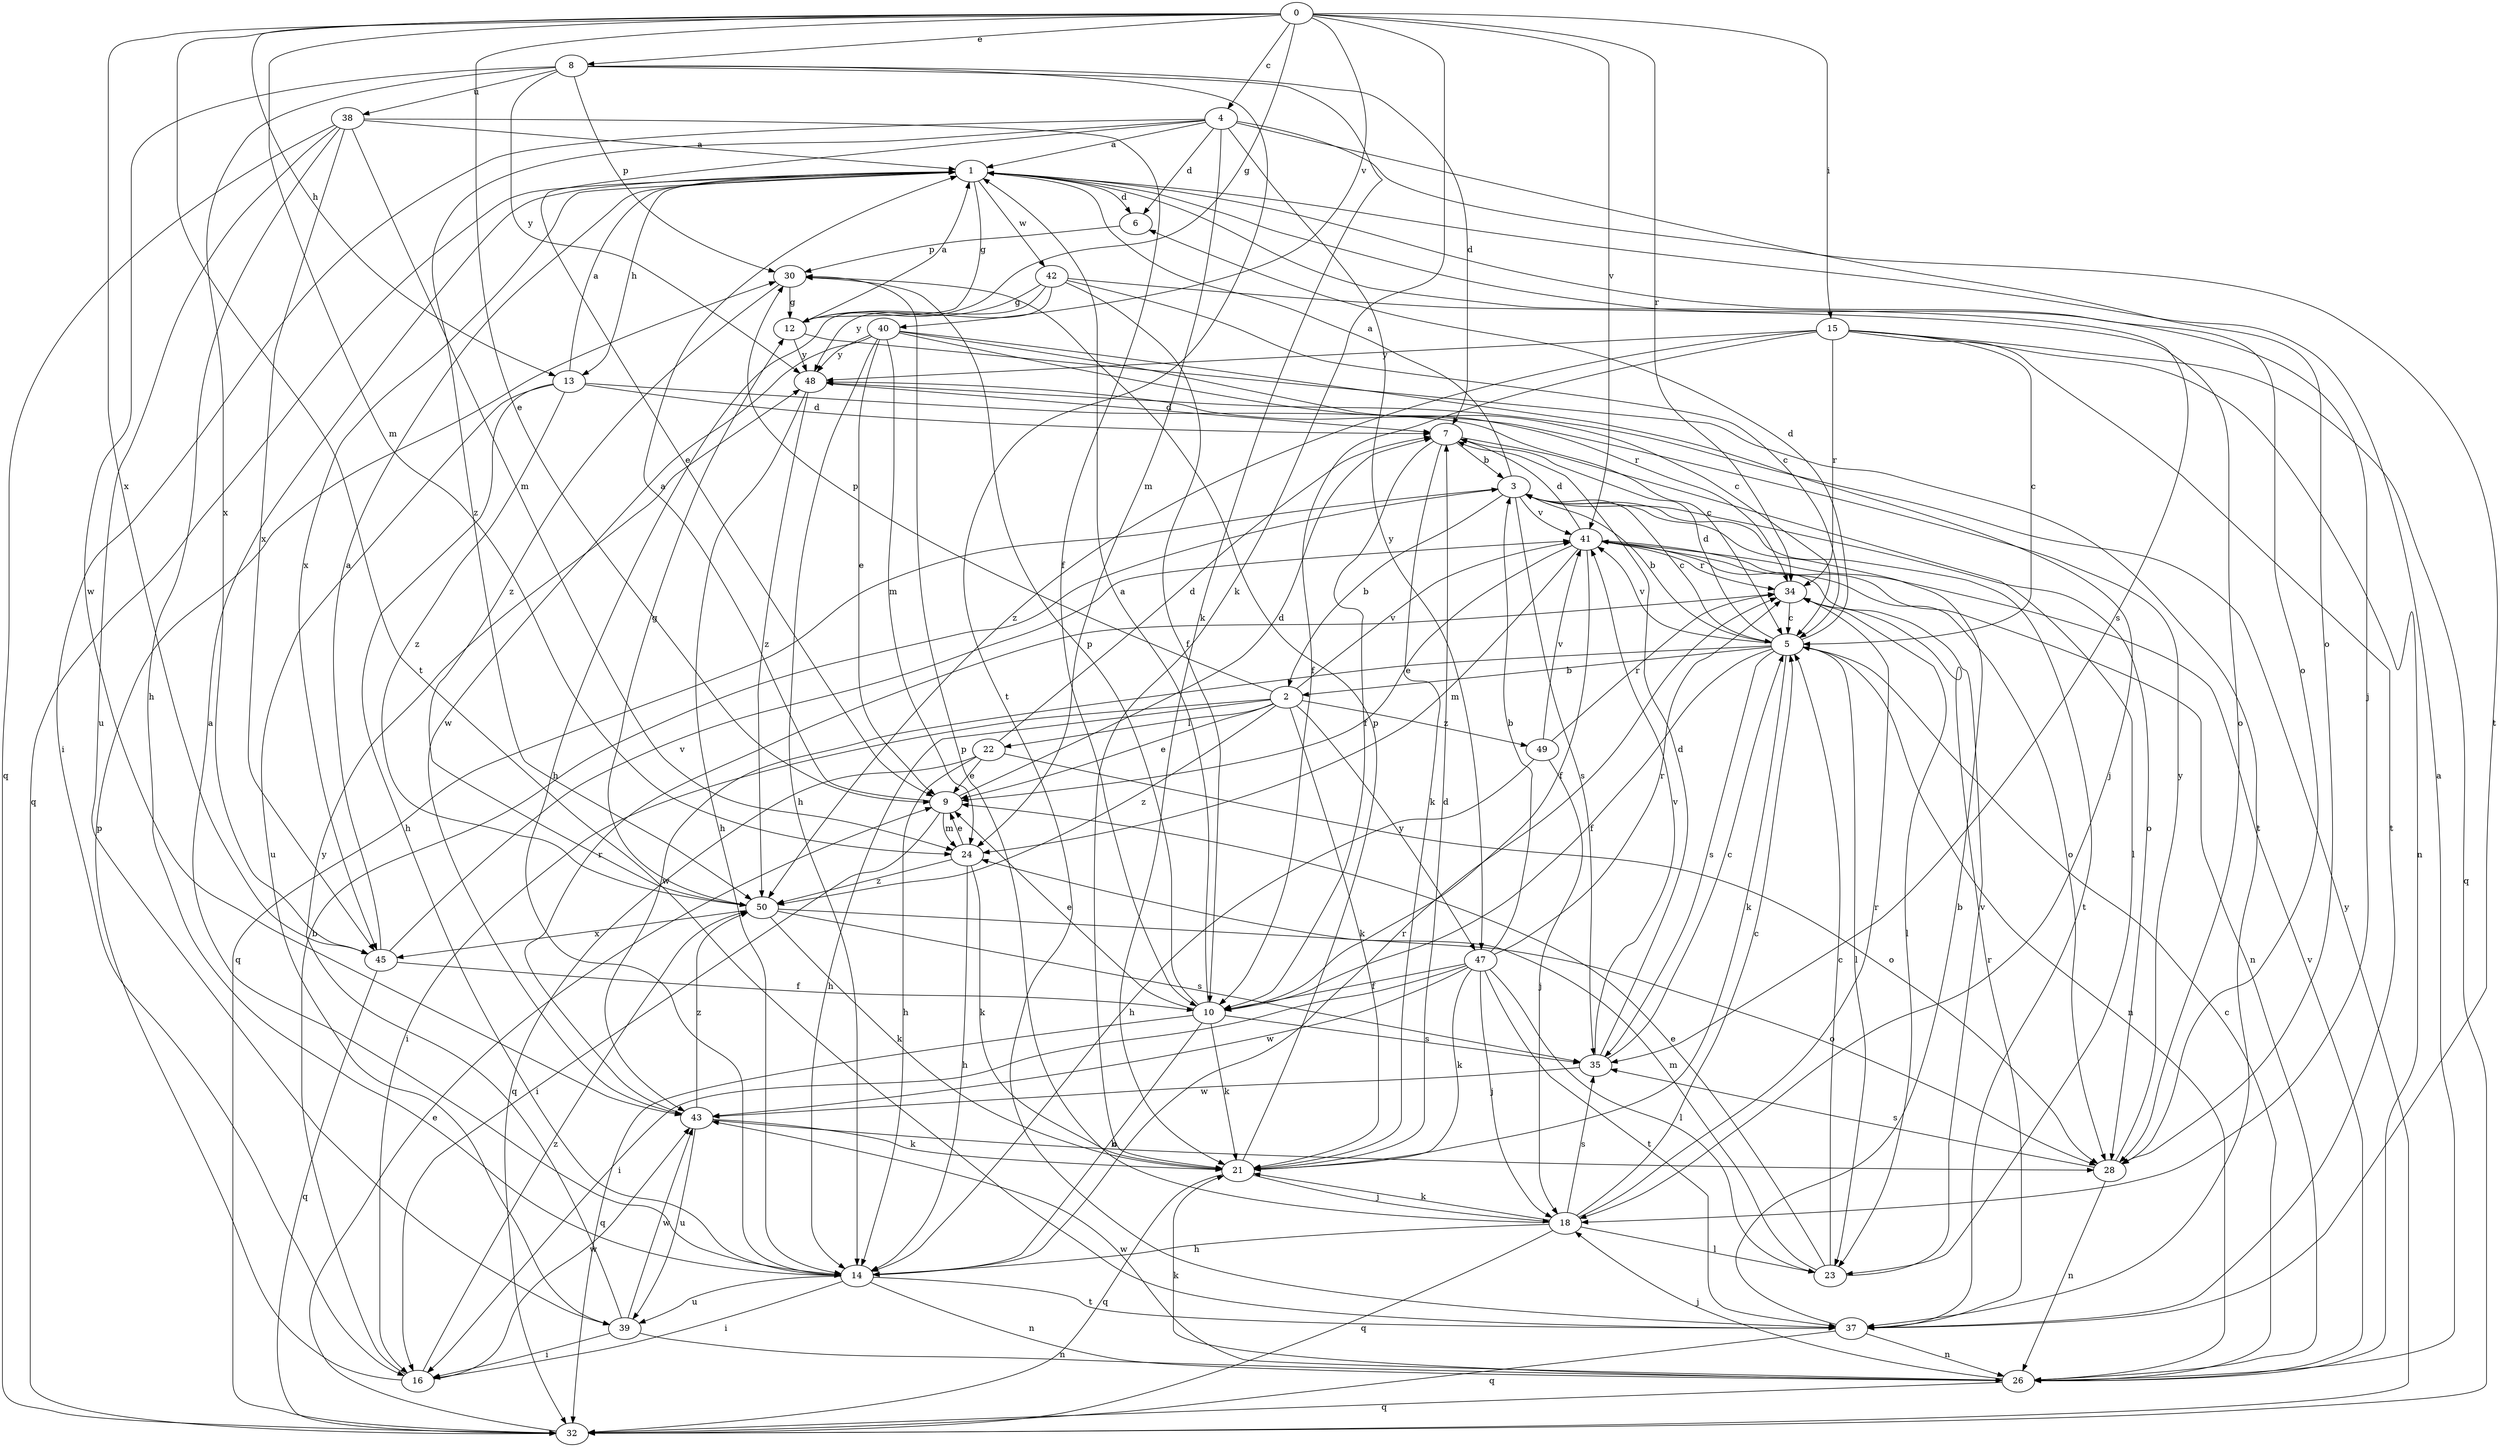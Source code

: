 strict digraph  {
0;
1;
2;
3;
4;
5;
6;
7;
8;
9;
10;
12;
13;
14;
15;
16;
18;
21;
22;
23;
24;
26;
28;
30;
32;
34;
35;
37;
38;
39;
40;
41;
42;
43;
45;
47;
48;
49;
50;
0 -> 4  [label=c];
0 -> 8  [label=e];
0 -> 9  [label=e];
0 -> 12  [label=g];
0 -> 13  [label=h];
0 -> 15  [label=i];
0 -> 21  [label=k];
0 -> 24  [label=m];
0 -> 34  [label=r];
0 -> 37  [label=t];
0 -> 40  [label=v];
0 -> 41  [label=v];
0 -> 45  [label=x];
1 -> 6  [label=d];
1 -> 12  [label=g];
1 -> 13  [label=h];
1 -> 18  [label=j];
1 -> 28  [label=o];
1 -> 32  [label=q];
1 -> 35  [label=s];
1 -> 42  [label=w];
1 -> 45  [label=x];
2 -> 9  [label=e];
2 -> 14  [label=h];
2 -> 16  [label=i];
2 -> 21  [label=k];
2 -> 22  [label=l];
2 -> 30  [label=p];
2 -> 41  [label=v];
2 -> 47  [label=y];
2 -> 49  [label=z];
2 -> 50  [label=z];
3 -> 1  [label=a];
3 -> 2  [label=b];
3 -> 5  [label=c];
3 -> 28  [label=o];
3 -> 32  [label=q];
3 -> 35  [label=s];
3 -> 37  [label=t];
3 -> 41  [label=v];
4 -> 1  [label=a];
4 -> 6  [label=d];
4 -> 9  [label=e];
4 -> 16  [label=i];
4 -> 24  [label=m];
4 -> 28  [label=o];
4 -> 37  [label=t];
4 -> 47  [label=y];
4 -> 50  [label=z];
5 -> 2  [label=b];
5 -> 3  [label=b];
5 -> 6  [label=d];
5 -> 7  [label=d];
5 -> 10  [label=f];
5 -> 21  [label=k];
5 -> 23  [label=l];
5 -> 26  [label=n];
5 -> 35  [label=s];
5 -> 41  [label=v];
5 -> 43  [label=w];
6 -> 30  [label=p];
7 -> 3  [label=b];
7 -> 10  [label=f];
7 -> 21  [label=k];
7 -> 23  [label=l];
8 -> 7  [label=d];
8 -> 21  [label=k];
8 -> 30  [label=p];
8 -> 37  [label=t];
8 -> 38  [label=u];
8 -> 43  [label=w];
8 -> 45  [label=x];
8 -> 48  [label=y];
9 -> 1  [label=a];
9 -> 7  [label=d];
9 -> 16  [label=i];
9 -> 24  [label=m];
10 -> 1  [label=a];
10 -> 9  [label=e];
10 -> 14  [label=h];
10 -> 21  [label=k];
10 -> 30  [label=p];
10 -> 32  [label=q];
10 -> 35  [label=s];
12 -> 1  [label=a];
12 -> 37  [label=t];
12 -> 48  [label=y];
13 -> 1  [label=a];
13 -> 5  [label=c];
13 -> 7  [label=d];
13 -> 14  [label=h];
13 -> 39  [label=u];
13 -> 50  [label=z];
14 -> 1  [label=a];
14 -> 16  [label=i];
14 -> 26  [label=n];
14 -> 34  [label=r];
14 -> 37  [label=t];
14 -> 39  [label=u];
15 -> 5  [label=c];
15 -> 10  [label=f];
15 -> 26  [label=n];
15 -> 32  [label=q];
15 -> 34  [label=r];
15 -> 37  [label=t];
15 -> 48  [label=y];
15 -> 50  [label=z];
16 -> 3  [label=b];
16 -> 30  [label=p];
16 -> 43  [label=w];
16 -> 50  [label=z];
18 -> 5  [label=c];
18 -> 14  [label=h];
18 -> 21  [label=k];
18 -> 23  [label=l];
18 -> 30  [label=p];
18 -> 32  [label=q];
18 -> 34  [label=r];
18 -> 35  [label=s];
21 -> 7  [label=d];
21 -> 18  [label=j];
21 -> 30  [label=p];
21 -> 32  [label=q];
22 -> 7  [label=d];
22 -> 9  [label=e];
22 -> 14  [label=h];
22 -> 28  [label=o];
22 -> 32  [label=q];
23 -> 5  [label=c];
23 -> 9  [label=e];
23 -> 24  [label=m];
23 -> 41  [label=v];
24 -> 9  [label=e];
24 -> 14  [label=h];
24 -> 21  [label=k];
24 -> 50  [label=z];
26 -> 1  [label=a];
26 -> 5  [label=c];
26 -> 18  [label=j];
26 -> 21  [label=k];
26 -> 32  [label=q];
26 -> 41  [label=v];
26 -> 43  [label=w];
28 -> 26  [label=n];
28 -> 35  [label=s];
28 -> 48  [label=y];
30 -> 12  [label=g];
30 -> 50  [label=z];
32 -> 9  [label=e];
32 -> 48  [label=y];
34 -> 5  [label=c];
34 -> 23  [label=l];
35 -> 5  [label=c];
35 -> 7  [label=d];
35 -> 41  [label=v];
35 -> 43  [label=w];
37 -> 3  [label=b];
37 -> 26  [label=n];
37 -> 32  [label=q];
37 -> 34  [label=r];
38 -> 1  [label=a];
38 -> 10  [label=f];
38 -> 14  [label=h];
38 -> 24  [label=m];
38 -> 32  [label=q];
38 -> 39  [label=u];
38 -> 45  [label=x];
39 -> 16  [label=i];
39 -> 26  [label=n];
39 -> 43  [label=w];
39 -> 48  [label=y];
40 -> 5  [label=c];
40 -> 9  [label=e];
40 -> 14  [label=h];
40 -> 18  [label=j];
40 -> 24  [label=m];
40 -> 34  [label=r];
40 -> 43  [label=w];
40 -> 48  [label=y];
41 -> 7  [label=d];
41 -> 9  [label=e];
41 -> 10  [label=f];
41 -> 24  [label=m];
41 -> 26  [label=n];
41 -> 28  [label=o];
41 -> 34  [label=r];
42 -> 5  [label=c];
42 -> 10  [label=f];
42 -> 12  [label=g];
42 -> 14  [label=h];
42 -> 28  [label=o];
42 -> 48  [label=y];
43 -> 21  [label=k];
43 -> 28  [label=o];
43 -> 34  [label=r];
43 -> 39  [label=u];
43 -> 50  [label=z];
45 -> 1  [label=a];
45 -> 10  [label=f];
45 -> 32  [label=q];
45 -> 41  [label=v];
47 -> 3  [label=b];
47 -> 10  [label=f];
47 -> 16  [label=i];
47 -> 18  [label=j];
47 -> 21  [label=k];
47 -> 23  [label=l];
47 -> 34  [label=r];
47 -> 37  [label=t];
47 -> 43  [label=w];
48 -> 7  [label=d];
48 -> 14  [label=h];
48 -> 50  [label=z];
49 -> 14  [label=h];
49 -> 18  [label=j];
49 -> 34  [label=r];
49 -> 41  [label=v];
50 -> 12  [label=g];
50 -> 21  [label=k];
50 -> 28  [label=o];
50 -> 35  [label=s];
50 -> 45  [label=x];
}
